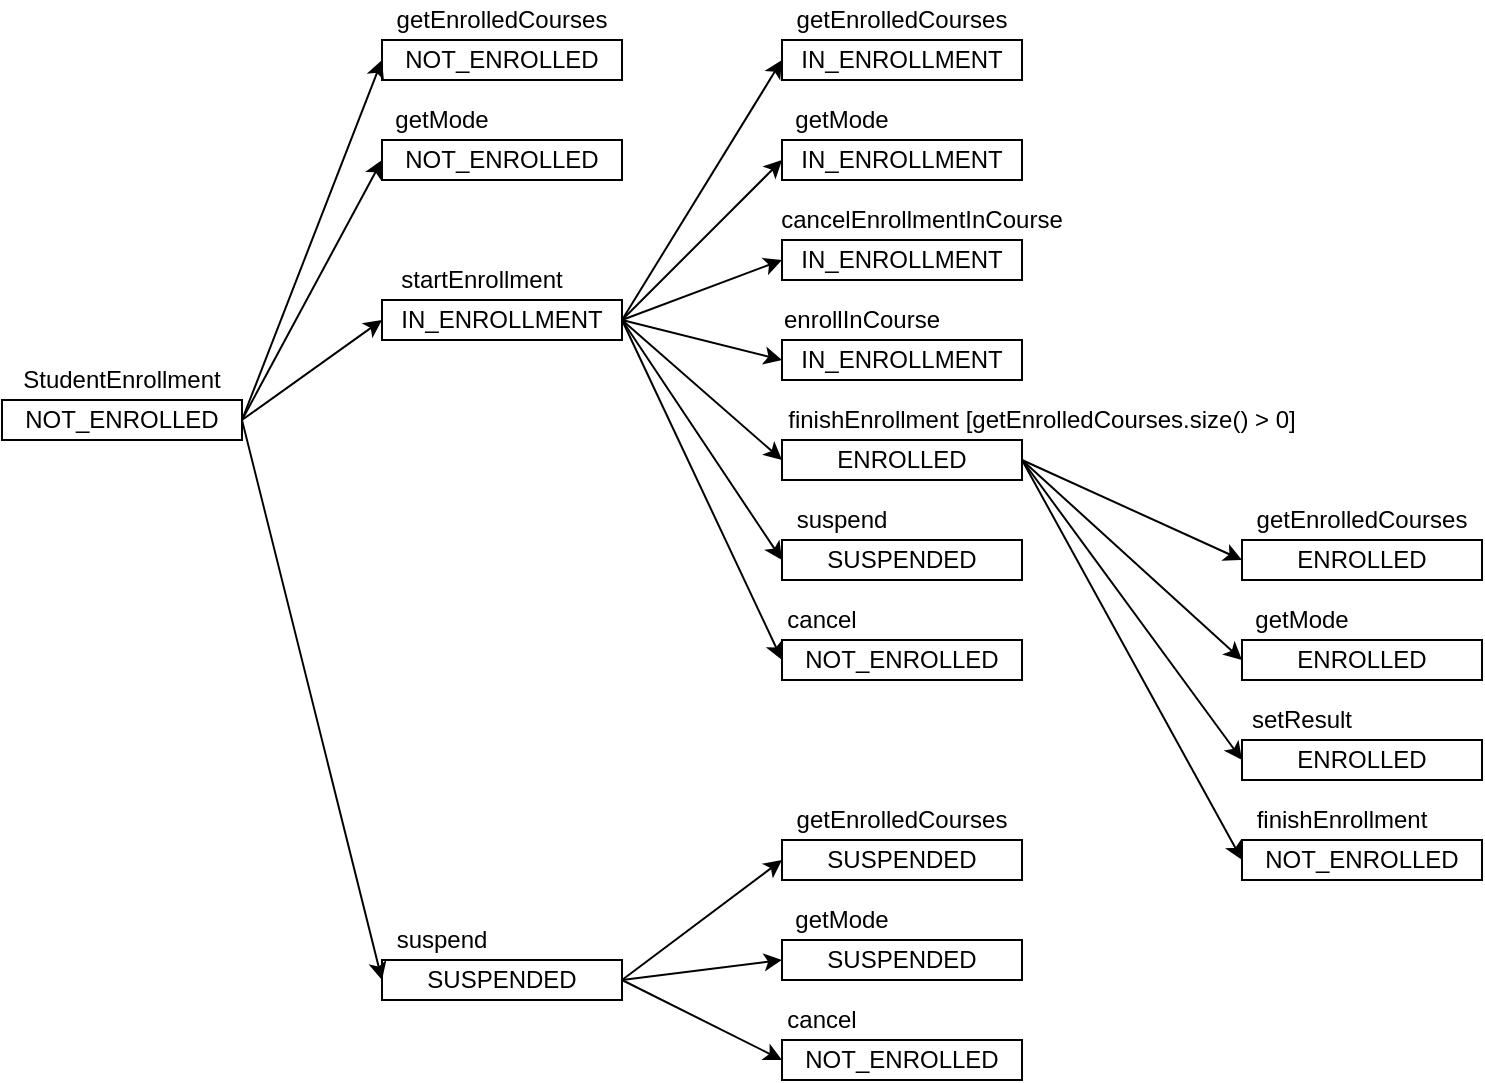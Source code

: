 <mxfile version="10.6.0" type="device"><diagram id="aMUfqMJFL0vZqorBuL2m" name="Page-1"><mxGraphModel dx="2274" dy="1166" grid="1" gridSize="10" guides="1" tooltips="1" connect="1" arrows="1" fold="1" page="1" pageScale="1" pageWidth="1100" pageHeight="850" math="0" shadow="0"><root><mxCell id="0"/><mxCell id="1" parent="0"/><mxCell id="l489z-s-eJOt-GEhs9y8-1" value="NOT_ENROLLED" style="rounded=0;whiteSpace=wrap;html=1;" parent="1" vertex="1"><mxGeometry x="20" y="210" width="120" height="20" as="geometry"/></mxCell><mxCell id="l489z-s-eJOt-GEhs9y8-2" value="IN_ENROLLMENT" style="rounded=0;whiteSpace=wrap;html=1;" parent="1" vertex="1"><mxGeometry x="210" y="160" width="120" height="20" as="geometry"/></mxCell><mxCell id="l489z-s-eJOt-GEhs9y8-3" value="ENROLLED" style="rounded=0;whiteSpace=wrap;html=1;" parent="1" vertex="1"><mxGeometry x="410" y="230" width="120" height="20" as="geometry"/></mxCell><mxCell id="l489z-s-eJOt-GEhs9y8-4" value="SUSPENDED" style="rounded=0;whiteSpace=wrap;html=1;" parent="1" vertex="1"><mxGeometry x="210" y="490" width="120" height="20" as="geometry"/></mxCell><mxCell id="l489z-s-eJOt-GEhs9y8-23" value="&lt;font style=&quot;font-size: 12px&quot;&gt;StudentEnrollment&lt;/font&gt;" style="text;html=1;strokeColor=none;fillColor=none;align=center;verticalAlign=middle;whiteSpace=wrap;rounded=0;imageAspect=1;" parent="1" vertex="1"><mxGeometry x="25" y="190" width="110" height="20" as="geometry"/></mxCell><mxCell id="l489z-s-eJOt-GEhs9y8-26" value="getEnrolledCourses&lt;br&gt;" style="text;html=1;strokeColor=none;fillColor=none;align=center;verticalAlign=middle;whiteSpace=wrap;rounded=0;" parent="1" vertex="1"><mxGeometry x="250" y="10" width="40" height="20" as="geometry"/></mxCell><mxCell id="l489z-s-eJOt-GEhs9y8-27" value="&lt;font style=&quot;font-size: 12px&quot;&gt;getMode&lt;/font&gt;" style="text;html=1;strokeColor=none;fillColor=none;align=center;verticalAlign=middle;whiteSpace=wrap;rounded=0;" parent="1" vertex="1"><mxGeometry x="220" y="60" width="40" height="20" as="geometry"/></mxCell><mxCell id="l489z-s-eJOt-GEhs9y8-28" value="cancel&lt;br&gt;" style="text;html=1;strokeColor=none;fillColor=none;align=center;verticalAlign=middle;whiteSpace=wrap;rounded=0;" parent="1" vertex="1"><mxGeometry x="410" y="310" width="40" height="20" as="geometry"/></mxCell><mxCell id="l489z-s-eJOt-GEhs9y8-29" value="suspend" style="text;html=1;strokeColor=none;fillColor=none;align=center;verticalAlign=middle;whiteSpace=wrap;rounded=0;" parent="1" vertex="1"><mxGeometry x="220" y="470" width="40" height="20" as="geometry"/></mxCell><mxCell id="l489z-s-eJOt-GEhs9y8-30" value="startEnrollment" style="text;html=1;strokeColor=none;fillColor=none;align=center;verticalAlign=middle;whiteSpace=wrap;rounded=0;" parent="1" vertex="1"><mxGeometry x="240" y="140" width="40" height="20" as="geometry"/></mxCell><mxCell id="l489z-s-eJOt-GEhs9y8-31" value="&lt;span&gt;finishEnrollment [getEnrolledCourses.size() &amp;gt; 0]&lt;/span&gt;" style="text;html=1;strokeColor=none;fillColor=none;align=center;verticalAlign=middle;whiteSpace=wrap;rounded=0;" parent="1" vertex="1"><mxGeometry x="340" y="210" width="400" height="20" as="geometry"/></mxCell><mxCell id="l489z-s-eJOt-GEhs9y8-32" value="setResult" style="text;html=1;strokeColor=none;fillColor=none;align=center;verticalAlign=middle;whiteSpace=wrap;rounded=0;" parent="1" vertex="1"><mxGeometry x="650" y="360" width="40" height="20" as="geometry"/></mxCell><mxCell id="l489z-s-eJOt-GEhs9y8-33" value="enrollInCourse" style="text;html=1;strokeColor=none;fillColor=none;align=center;verticalAlign=middle;whiteSpace=wrap;rounded=0;" parent="1" vertex="1"><mxGeometry x="430" y="160" width="40" height="20" as="geometry"/></mxCell><mxCell id="l489z-s-eJOt-GEhs9y8-34" value="cancelEnrollmentInCourse" style="text;html=1;strokeColor=none;fillColor=none;align=center;verticalAlign=middle;whiteSpace=wrap;rounded=0;" parent="1" vertex="1"><mxGeometry x="460" y="110" width="40" height="20" as="geometry"/></mxCell><mxCell id="l489z-s-eJOt-GEhs9y8-35" value="NOT_ENROLLED" style="rounded=0;whiteSpace=wrap;html=1;" parent="1" vertex="1"><mxGeometry x="210" y="80" width="120" height="20" as="geometry"/></mxCell><mxCell id="l489z-s-eJOt-GEhs9y8-36" value="NOT_ENROLLED" style="rounded=0;whiteSpace=wrap;html=1;" parent="1" vertex="1"><mxGeometry x="210" y="30" width="120" height="20" as="geometry"/></mxCell><mxCell id="l489z-s-eJOt-GEhs9y8-39" value="" style="endArrow=classic;html=1;exitX=1;exitY=0.5;exitDx=0;exitDy=0;entryX=0;entryY=0.5;entryDx=0;entryDy=0;" parent="1" source="l489z-s-eJOt-GEhs9y8-1" target="l489z-s-eJOt-GEhs9y8-36" edge="1"><mxGeometry width="50" height="50" relative="1" as="geometry"><mxPoint x="210" y="220" as="sourcePoint"/><mxPoint x="200" y="45" as="targetPoint"/></mxGeometry></mxCell><mxCell id="l489z-s-eJOt-GEhs9y8-40" value="" style="endArrow=classic;html=1;exitX=1;exitY=0.5;exitDx=0;exitDy=0;entryX=0;entryY=0.5;entryDx=0;entryDy=0;" parent="1" source="l489z-s-eJOt-GEhs9y8-1" target="l489z-s-eJOt-GEhs9y8-2" edge="1"><mxGeometry width="50" height="50" relative="1" as="geometry"><mxPoint x="130" y="350" as="sourcePoint"/><mxPoint x="180" y="300" as="targetPoint"/></mxGeometry></mxCell><mxCell id="l489z-s-eJOt-GEhs9y8-41" value="" style="endArrow=classic;html=1;exitX=1;exitY=0.5;exitDx=0;exitDy=0;entryX=0;entryY=0.5;entryDx=0;entryDy=0;" parent="1" source="l489z-s-eJOt-GEhs9y8-1" target="l489z-s-eJOt-GEhs9y8-35" edge="1"><mxGeometry width="50" height="50" relative="1" as="geometry"><mxPoint x="150" y="440" as="sourcePoint"/><mxPoint x="200" y="390" as="targetPoint"/></mxGeometry></mxCell><mxCell id="l489z-s-eJOt-GEhs9y8-42" value="" style="endArrow=classic;html=1;exitX=1;exitY=0.5;exitDx=0;exitDy=0;entryX=0;entryY=0.5;entryDx=0;entryDy=0;" parent="1" source="l489z-s-eJOt-GEhs9y8-2" target="l489z-s-eJOt-GEhs9y8-62" edge="1"><mxGeometry width="50" height="50" relative="1" as="geometry"><mxPoint x="140" y="520" as="sourcePoint"/><mxPoint x="190" y="470" as="targetPoint"/></mxGeometry></mxCell><mxCell id="l489z-s-eJOt-GEhs9y8-43" value="" style="endArrow=classic;html=1;exitX=1;exitY=0.5;exitDx=0;exitDy=0;entryX=0;entryY=0.5;entryDx=0;entryDy=0;" parent="1" source="l489z-s-eJOt-GEhs9y8-2" target="l489z-s-eJOt-GEhs9y8-61" edge="1"><mxGeometry width="50" height="50" relative="1" as="geometry"><mxPoint x="130" y="600" as="sourcePoint"/><mxPoint x="180" y="550" as="targetPoint"/></mxGeometry></mxCell><mxCell id="l489z-s-eJOt-GEhs9y8-44" value="" style="endArrow=classic;html=1;exitX=1;exitY=0.5;exitDx=0;exitDy=0;entryX=0;entryY=0.5;entryDx=0;entryDy=0;" parent="1" source="l489z-s-eJOt-GEhs9y8-2" target="l489z-s-eJOt-GEhs9y8-53" edge="1"><mxGeometry width="50" height="50" relative="1" as="geometry"><mxPoint x="370" y="480" as="sourcePoint"/><mxPoint x="420" y="430" as="targetPoint"/></mxGeometry></mxCell><mxCell id="l489z-s-eJOt-GEhs9y8-45" value="" style="endArrow=classic;html=1;exitX=1;exitY=0.5;exitDx=0;exitDy=0;entryX=0;entryY=0.5;entryDx=0;entryDy=0;" parent="1" source="l489z-s-eJOt-GEhs9y8-2" target="l489z-s-eJOt-GEhs9y8-54" edge="1"><mxGeometry width="50" height="50" relative="1" as="geometry"><mxPoint x="360" y="320" as="sourcePoint"/><mxPoint x="410" y="270" as="targetPoint"/></mxGeometry></mxCell><mxCell id="l489z-s-eJOt-GEhs9y8-47" value="" style="endArrow=classic;html=1;exitX=1;exitY=0.5;exitDx=0;exitDy=0;entryX=0;entryY=0.5;entryDx=0;entryDy=0;" parent="1" source="l489z-s-eJOt-GEhs9y8-1" target="l489z-s-eJOt-GEhs9y8-4" edge="1"><mxGeometry width="50" height="50" relative="1" as="geometry"><mxPoint x="255" y="525" as="sourcePoint"/><mxPoint x="305" y="475" as="targetPoint"/></mxGeometry></mxCell><mxCell id="l489z-s-eJOt-GEhs9y8-48" value="" style="endArrow=classic;html=1;exitX=1;exitY=0.5;exitDx=0;exitDy=0;entryX=0;entryY=0.5;entryDx=0;entryDy=0;" parent="1" source="l489z-s-eJOt-GEhs9y8-2" target="l489z-s-eJOt-GEhs9y8-3" edge="1"><mxGeometry width="50" height="50" relative="1" as="geometry"><mxPoint x="245" y="605" as="sourcePoint"/><mxPoint x="295" y="555" as="targetPoint"/></mxGeometry></mxCell><mxCell id="l489z-s-eJOt-GEhs9y8-49" value="" style="endArrow=classic;html=1;exitX=1;exitY=0.5;exitDx=0;exitDy=0;entryX=0;entryY=0.5;entryDx=0;entryDy=0;" parent="1" source="l489z-s-eJOt-GEhs9y8-2" target="l489z-s-eJOt-GEhs9y8-55" edge="1"><mxGeometry width="50" height="50" relative="1" as="geometry"><mxPoint x="500" y="340" as="sourcePoint"/><mxPoint x="550" y="290" as="targetPoint"/></mxGeometry></mxCell><mxCell id="l489z-s-eJOt-GEhs9y8-50" value="" style="endArrow=classic;html=1;exitX=1;exitY=0.5;exitDx=0;exitDy=0;entryX=0;entryY=0.5;entryDx=0;entryDy=0;" parent="1" source="l489z-s-eJOt-GEhs9y8-2" target="l489z-s-eJOt-GEhs9y8-56" edge="1"><mxGeometry width="50" height="50" relative="1" as="geometry"><mxPoint x="445" y="285" as="sourcePoint"/><mxPoint x="495" y="235" as="targetPoint"/></mxGeometry></mxCell><mxCell id="l489z-s-eJOt-GEhs9y8-53" value="IN_ENROLLMENT" style="rounded=0;whiteSpace=wrap;html=1;" parent="1" vertex="1"><mxGeometry x="410" y="180" width="120" height="20" as="geometry"/></mxCell><mxCell id="l489z-s-eJOt-GEhs9y8-54" value="IN_ENROLLMENT" style="rounded=0;whiteSpace=wrap;html=1;" parent="1" vertex="1"><mxGeometry x="410" y="130" width="120" height="20" as="geometry"/></mxCell><mxCell id="l489z-s-eJOt-GEhs9y8-55" value="IN_ENROLLMENT" style="rounded=0;whiteSpace=wrap;html=1;" parent="1" vertex="1"><mxGeometry x="410" y="80" width="120" height="20" as="geometry"/></mxCell><mxCell id="l489z-s-eJOt-GEhs9y8-56" value="IN_ENROLLMENT" style="rounded=0;whiteSpace=wrap;html=1;" parent="1" vertex="1"><mxGeometry x="410" y="30" width="120" height="20" as="geometry"/></mxCell><mxCell id="l489z-s-eJOt-GEhs9y8-57" value="getEnrolledCourses&lt;br&gt;" style="text;html=1;strokeColor=none;fillColor=none;align=center;verticalAlign=middle;whiteSpace=wrap;rounded=0;" parent="1" vertex="1"><mxGeometry x="450" y="10" width="40" height="20" as="geometry"/></mxCell><mxCell id="l489z-s-eJOt-GEhs9y8-58" value="&lt;font style=&quot;font-size: 12px&quot;&gt;getMode&lt;/font&gt;" style="text;html=1;strokeColor=none;fillColor=none;align=center;verticalAlign=middle;whiteSpace=wrap;rounded=0;" parent="1" vertex="1"><mxGeometry x="420" y="60" width="40" height="20" as="geometry"/></mxCell><mxCell id="l489z-s-eJOt-GEhs9y8-61" value="SUSPENDED" style="rounded=0;whiteSpace=wrap;html=1;" parent="1" vertex="1"><mxGeometry x="410" y="280" width="120" height="20" as="geometry"/></mxCell><mxCell id="l489z-s-eJOt-GEhs9y8-62" value="NOT_ENROLLED" style="rounded=0;whiteSpace=wrap;html=1;" parent="1" vertex="1"><mxGeometry x="410" y="330" width="120" height="20" as="geometry"/></mxCell><mxCell id="l489z-s-eJOt-GEhs9y8-63" value="suspend" style="text;html=1;strokeColor=none;fillColor=none;align=center;verticalAlign=middle;whiteSpace=wrap;rounded=0;" parent="1" vertex="1"><mxGeometry x="420" y="260" width="40" height="20" as="geometry"/></mxCell><mxCell id="l489z-s-eJOt-GEhs9y8-64" value="ENROLLED" style="rounded=0;whiteSpace=wrap;html=1;" parent="1" vertex="1"><mxGeometry x="640" y="380" width="120" height="20" as="geometry"/></mxCell><mxCell id="l489z-s-eJOt-GEhs9y8-65" value="ENROLLED" style="rounded=0;whiteSpace=wrap;html=1;" parent="1" vertex="1"><mxGeometry x="640" y="330" width="120" height="20" as="geometry"/></mxCell><mxCell id="l489z-s-eJOt-GEhs9y8-66" value="ENROLLED" style="rounded=0;whiteSpace=wrap;html=1;" parent="1" vertex="1"><mxGeometry x="640" y="280" width="120" height="20" as="geometry"/></mxCell><mxCell id="l489z-s-eJOt-GEhs9y8-67" value="NOT_ENROLLED" style="rounded=0;whiteSpace=wrap;html=1;" parent="1" vertex="1"><mxGeometry x="640" y="430" width="120" height="20" as="geometry"/></mxCell><mxCell id="l489z-s-eJOt-GEhs9y8-68" value="SUSPENDED" style="rounded=0;whiteSpace=wrap;html=1;" parent="1" vertex="1"><mxGeometry x="410" y="480" width="120" height="20" as="geometry"/></mxCell><mxCell id="l489z-s-eJOt-GEhs9y8-69" value="SUSPENDED" style="rounded=0;whiteSpace=wrap;html=1;" parent="1" vertex="1"><mxGeometry x="410" y="430" width="120" height="20" as="geometry"/></mxCell><mxCell id="l489z-s-eJOt-GEhs9y8-70" value="NOT_ENROLLED" style="rounded=0;whiteSpace=wrap;html=1;" parent="1" vertex="1"><mxGeometry x="410" y="530" width="120" height="20" as="geometry"/></mxCell><mxCell id="l489z-s-eJOt-GEhs9y8-71" value="getEnrolledCourses&lt;br&gt;" style="text;html=1;strokeColor=none;fillColor=none;align=center;verticalAlign=middle;whiteSpace=wrap;rounded=0;" parent="1" vertex="1"><mxGeometry x="680" y="260" width="40" height="20" as="geometry"/></mxCell><mxCell id="l489z-s-eJOt-GEhs9y8-72" value="&lt;font style=&quot;font-size: 12px&quot;&gt;getMode&lt;/font&gt;" style="text;html=1;strokeColor=none;fillColor=none;align=center;verticalAlign=middle;whiteSpace=wrap;rounded=0;" parent="1" vertex="1"><mxGeometry x="650" y="310" width="40" height="20" as="geometry"/></mxCell><mxCell id="l489z-s-eJOt-GEhs9y8-73" value="cancel&lt;br&gt;" style="text;html=1;strokeColor=none;fillColor=none;align=center;verticalAlign=middle;whiteSpace=wrap;rounded=0;" parent="1" vertex="1"><mxGeometry x="410" y="510" width="40" height="20" as="geometry"/></mxCell><mxCell id="l489z-s-eJOt-GEhs9y8-74" value="getEnrolledCourses&lt;br&gt;" style="text;html=1;strokeColor=none;fillColor=none;align=center;verticalAlign=middle;whiteSpace=wrap;rounded=0;" parent="1" vertex="1"><mxGeometry x="450" y="410" width="40" height="20" as="geometry"/></mxCell><mxCell id="l489z-s-eJOt-GEhs9y8-75" value="&lt;font style=&quot;font-size: 12px&quot;&gt;getMode&lt;/font&gt;" style="text;html=1;strokeColor=none;fillColor=none;align=center;verticalAlign=middle;whiteSpace=wrap;rounded=0;" parent="1" vertex="1"><mxGeometry x="420" y="460" width="40" height="20" as="geometry"/></mxCell><mxCell id="l489z-s-eJOt-GEhs9y8-76" value="&lt;span&gt;finishEnrollment&lt;br&gt;&lt;/span&gt;" style="text;html=1;strokeColor=none;fillColor=none;align=center;verticalAlign=middle;whiteSpace=wrap;rounded=0;" parent="1" vertex="1"><mxGeometry x="640" y="410" width="100" height="20" as="geometry"/></mxCell><mxCell id="l489z-s-eJOt-GEhs9y8-78" value="" style="endArrow=classic;html=1;exitX=1;exitY=0.5;exitDx=0;exitDy=0;entryX=0;entryY=0.5;entryDx=0;entryDy=0;" parent="1" source="l489z-s-eJOt-GEhs9y8-3" target="l489z-s-eJOt-GEhs9y8-65" edge="1"><mxGeometry width="50" height="50" relative="1" as="geometry"><mxPoint x="890" y="185" as="sourcePoint"/><mxPoint x="940" y="135" as="targetPoint"/></mxGeometry></mxCell><mxCell id="l489z-s-eJOt-GEhs9y8-79" value="" style="endArrow=classic;html=1;exitX=1;exitY=0.5;exitDx=0;exitDy=0;entryX=0;entryY=0.5;entryDx=0;entryDy=0;" parent="1" source="l489z-s-eJOt-GEhs9y8-3" target="l489z-s-eJOt-GEhs9y8-67" edge="1"><mxGeometry width="50" height="50" relative="1" as="geometry"><mxPoint x="890" y="265" as="sourcePoint"/><mxPoint x="940" y="215" as="targetPoint"/></mxGeometry></mxCell><mxCell id="l489z-s-eJOt-GEhs9y8-80" value="" style="endArrow=classic;html=1;exitX=1;exitY=0.5;exitDx=0;exitDy=0;entryX=0;entryY=0.5;entryDx=0;entryDy=0;" parent="1" source="l489z-s-eJOt-GEhs9y8-3" target="l489z-s-eJOt-GEhs9y8-64" edge="1"><mxGeometry width="50" height="50" relative="1" as="geometry"><mxPoint x="890" y="345" as="sourcePoint"/><mxPoint x="940" y="295" as="targetPoint"/></mxGeometry></mxCell><mxCell id="l489z-s-eJOt-GEhs9y8-81" value="" style="endArrow=classic;html=1;exitX=1;exitY=0.5;exitDx=0;exitDy=0;entryX=0;entryY=0.5;entryDx=0;entryDy=0;" parent="1" source="l489z-s-eJOt-GEhs9y8-4" target="l489z-s-eJOt-GEhs9y8-69" edge="1"><mxGeometry width="50" height="50" relative="1" as="geometry"><mxPoint x="890" y="425" as="sourcePoint"/><mxPoint x="940" y="375" as="targetPoint"/></mxGeometry></mxCell><mxCell id="l489z-s-eJOt-GEhs9y8-82" value="" style="endArrow=classic;html=1;exitX=1;exitY=0.5;exitDx=0;exitDy=0;entryX=0;entryY=0.5;entryDx=0;entryDy=0;" parent="1" source="l489z-s-eJOt-GEhs9y8-4" target="l489z-s-eJOt-GEhs9y8-68" edge="1"><mxGeometry width="50" height="50" relative="1" as="geometry"><mxPoint x="890" y="505" as="sourcePoint"/><mxPoint x="940" y="455" as="targetPoint"/></mxGeometry></mxCell><mxCell id="l489z-s-eJOt-GEhs9y8-83" value="" style="endArrow=classic;html=1;exitX=1;exitY=0.5;exitDx=0;exitDy=0;entryX=0;entryY=0.5;entryDx=0;entryDy=0;" parent="1" source="l489z-s-eJOt-GEhs9y8-4" target="l489z-s-eJOt-GEhs9y8-70" edge="1"><mxGeometry width="50" height="50" relative="1" as="geometry"><mxPoint x="890" y="585" as="sourcePoint"/><mxPoint x="940" y="535" as="targetPoint"/></mxGeometry></mxCell><mxCell id="l489z-s-eJOt-GEhs9y8-84" value="" style="endArrow=classic;html=1;exitX=1;exitY=0.5;exitDx=0;exitDy=0;entryX=0;entryY=0.5;entryDx=0;entryDy=0;" parent="1" source="l489z-s-eJOt-GEhs9y8-3" target="l489z-s-eJOt-GEhs9y8-66" edge="1"><mxGeometry width="50" height="50" relative="1" as="geometry"><mxPoint x="20" y="660" as="sourcePoint"/><mxPoint x="70" y="610" as="targetPoint"/></mxGeometry></mxCell></root></mxGraphModel></diagram></mxfile>